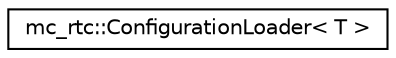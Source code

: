 digraph "Graphical Class Hierarchy"
{
 // INTERACTIVE_SVG=YES
 // LATEX_PDF_SIZE
  edge [fontname="Helvetica",fontsize="10",labelfontname="Helvetica",labelfontsize="10"];
  node [fontname="Helvetica",fontsize="10",shape=record];
  rankdir="LR";
  Node0 [label="mc_rtc::ConfigurationLoader\< T \>",height=0.2,width=0.4,color="black", fillcolor="white", style="filled",URL="$structmc__rtc_1_1ConfigurationLoader.html",tooltip=" "];
}
